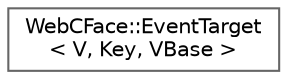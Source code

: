 digraph "Graphical Class Hierarchy"
{
 // LATEX_PDF_SIZE
  bgcolor="transparent";
  edge [fontname=Helvetica,fontsize=10,labelfontname=Helvetica,labelfontsize=10];
  node [fontname=Helvetica,fontsize=10,shape=box,height=0.2,width=0.4];
  rankdir="LR";
  Node0 [id="Node000000",label="WebCFace::EventTarget\l\< V, Key, VBase \>",height=0.2,width=0.4,color="grey40", fillcolor="white", style="filled",URL="$classWebCFace_1_1EventTarget.html",tooltip="イベントを表し、コールバックの追加や削除ができるクラス、eventpp::EventQueueのラッパー"];
}
